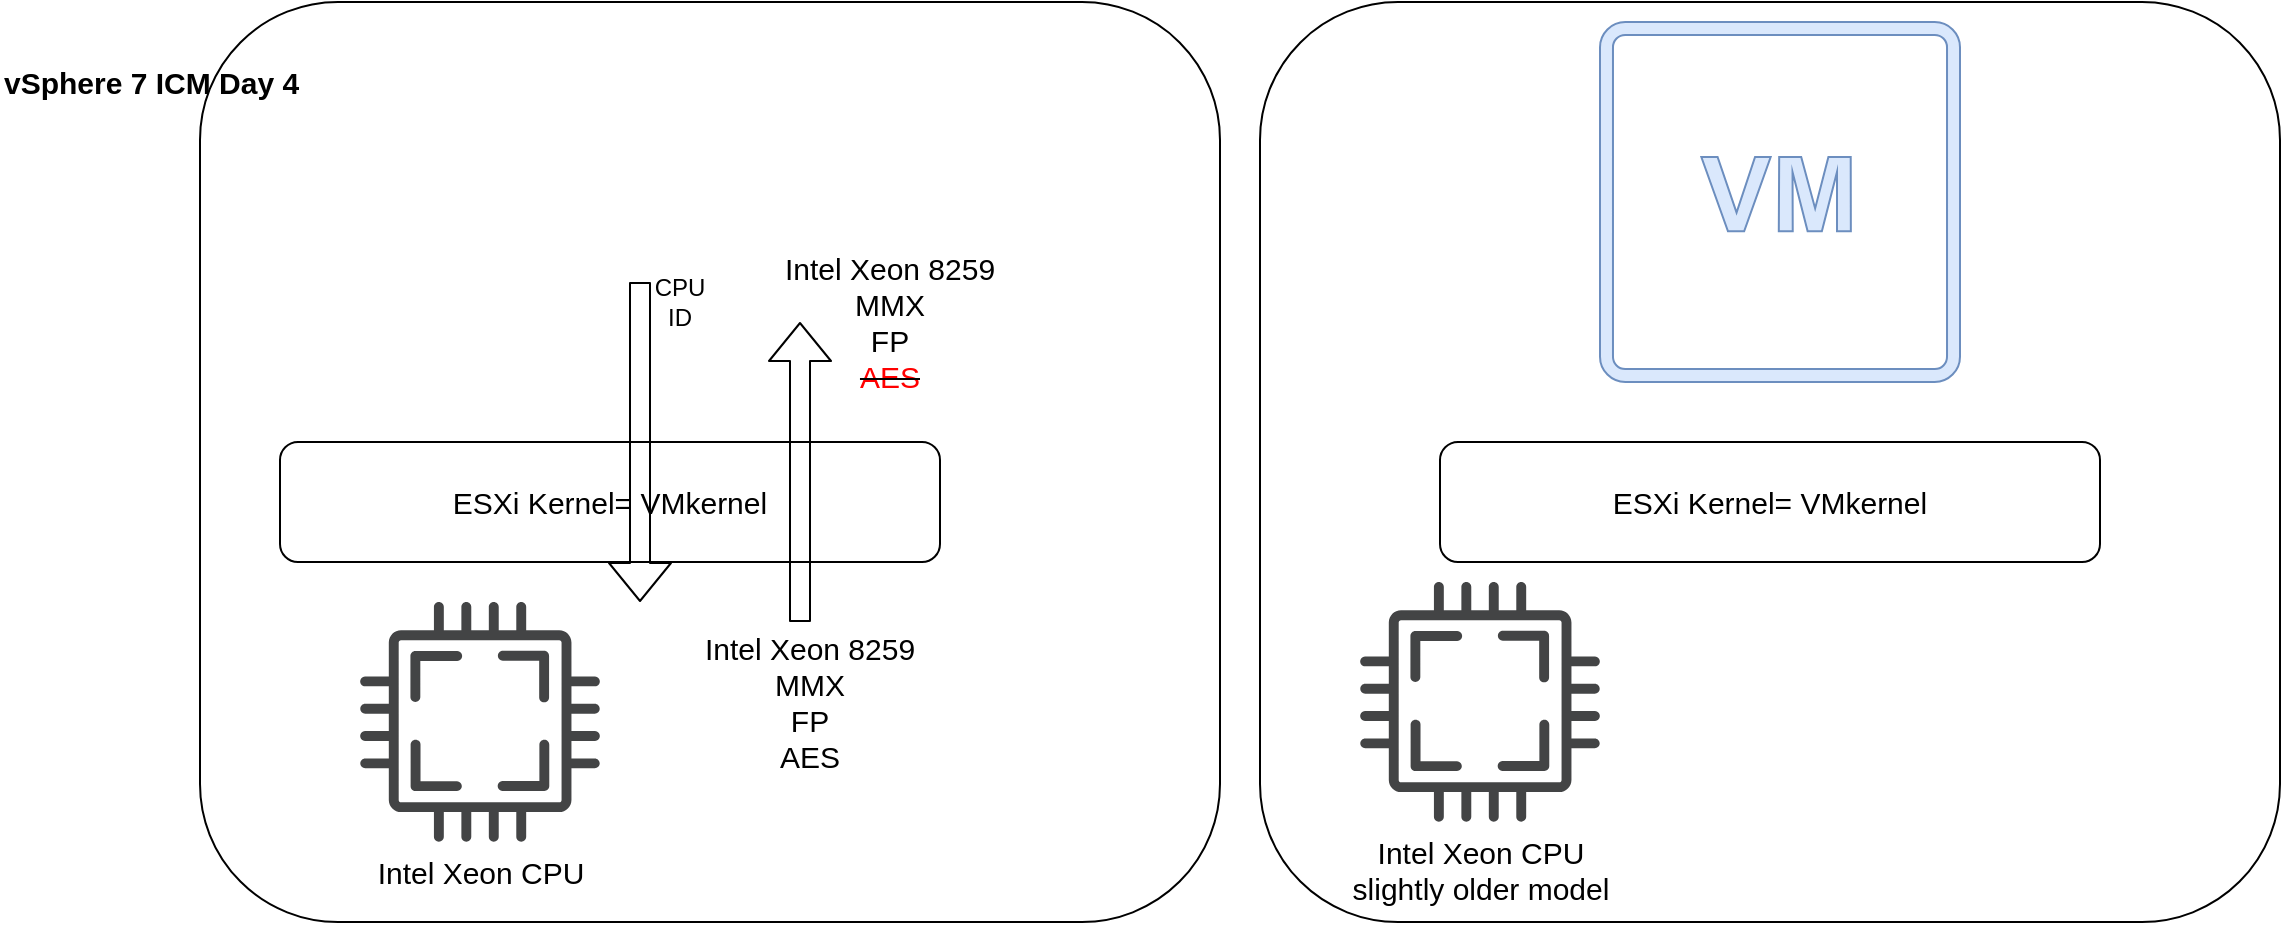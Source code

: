 <mxfile version="13.5.1" type="github" pages="2">
  <diagram id="Zc9U528hUVi_bskWVUuA" name="CPU ID">
    <mxGraphModel dx="1422" dy="783" grid="1" gridSize="10" guides="1" tooltips="1" connect="1" arrows="1" fold="1" page="1" pageScale="1" pageWidth="1169" pageHeight="827" math="0" shadow="0">
      <root>
        <mxCell id="_4qLT6foax8wIwpMmzaU-0" />
        <mxCell id="_4qLT6foax8wIwpMmzaU-1" parent="_4qLT6foax8wIwpMmzaU-0" />
        <mxCell id="_4qLT6foax8wIwpMmzaU-45" value="" style="rounded=1;whiteSpace=wrap;html=1;fontSize=15;align=center;" parent="_4qLT6foax8wIwpMmzaU-1" vertex="1">
          <mxGeometry x="140" y="10" width="510" height="460" as="geometry" />
        </mxCell>
        <mxCell id="_4qLT6foax8wIwpMmzaU-32" value="vSphere 7 ICM Day 4" style="text;html=1;strokeColor=none;fillColor=none;align=left;verticalAlign=middle;whiteSpace=wrap;rounded=0;fontStyle=1;fontSize=15;" parent="_4qLT6foax8wIwpMmzaU-1" vertex="1">
          <mxGeometry x="40" y="40" width="210" height="20" as="geometry" />
        </mxCell>
        <mxCell id="_4qLT6foax8wIwpMmzaU-34" value="Intel Xeon CPU" style="pointerEvents=1;shadow=0;dashed=0;html=1;strokeColor=none;fillColor=#434445;aspect=fixed;labelPosition=center;verticalLabelPosition=bottom;verticalAlign=top;align=center;outlineConnect=0;shape=mxgraph.vvd.cpu;fontSize=15;" parent="_4qLT6foax8wIwpMmzaU-1" vertex="1">
          <mxGeometry x="220" y="310" width="120" height="120" as="geometry" />
        </mxCell>
        <mxCell id="_4qLT6foax8wIwpMmzaU-35" value="vCPU" style="pointerEvents=1;shadow=0;dashed=0;html=1;strokeColor=none;fillColor=#434445;aspect=fixed;labelPosition=center;verticalLabelPosition=bottom;verticalAlign=top;align=center;outlineConnect=0;shape=mxgraph.vvd.cpu;fontSize=15;" parent="_4qLT6foax8wIwpMmzaU-1" vertex="1">
          <mxGeometry x="850" y="135" width="50" height="50" as="geometry" />
        </mxCell>
        <mxCell id="_4qLT6foax8wIwpMmzaU-36" value="ESXi Kernel= VMkernel" style="rounded=1;whiteSpace=wrap;html=1;align=center;fontSize=15;" parent="_4qLT6foax8wIwpMmzaU-1" vertex="1">
          <mxGeometry x="180" y="230" width="330" height="60" as="geometry" />
        </mxCell>
        <mxCell id="_4qLT6foax8wIwpMmzaU-40" value="CPU ID" style="text;html=1;strokeColor=none;fillColor=none;align=center;verticalAlign=middle;whiteSpace=wrap;rounded=0;" parent="_4qLT6foax8wIwpMmzaU-1" vertex="1">
          <mxGeometry x="360" y="150" width="40" height="20" as="geometry" />
        </mxCell>
        <mxCell id="_4qLT6foax8wIwpMmzaU-41" value="" style="shape=flexArrow;endArrow=classic;html=1;fontSize=15;" parent="_4qLT6foax8wIwpMmzaU-1" edge="1">
          <mxGeometry width="50" height="50" relative="1" as="geometry">
            <mxPoint x="360" y="150" as="sourcePoint" />
            <mxPoint x="360" y="310" as="targetPoint" />
          </mxGeometry>
        </mxCell>
        <mxCell id="_4qLT6foax8wIwpMmzaU-42" value="" style="shape=flexArrow;endArrow=classic;html=1;fontSize=15;" parent="_4qLT6foax8wIwpMmzaU-1" edge="1">
          <mxGeometry width="50" height="50" relative="1" as="geometry">
            <mxPoint x="440" y="320" as="sourcePoint" />
            <mxPoint x="440" y="170" as="targetPoint" />
          </mxGeometry>
        </mxCell>
        <mxCell id="_4qLT6foax8wIwpMmzaU-44" value="Intel Xeon 8259&lt;br&gt;MMX&lt;br&gt;FP&lt;br&gt;AES" style="text;html=1;strokeColor=none;fillColor=none;align=center;verticalAlign=middle;whiteSpace=wrap;rounded=0;fontSize=15;" parent="_4qLT6foax8wIwpMmzaU-1" vertex="1">
          <mxGeometry x="360" y="350" width="170" height="20" as="geometry" />
        </mxCell>
        <mxCell id="_4qLT6foax8wIwpMmzaU-46" value="" style="rounded=1;whiteSpace=wrap;html=1;fontSize=15;align=center;" parent="_4qLT6foax8wIwpMmzaU-1" vertex="1">
          <mxGeometry x="670" y="10" width="510" height="460" as="geometry" />
        </mxCell>
        <mxCell id="_4qLT6foax8wIwpMmzaU-47" value="ESXi Kernel= VMkernel" style="rounded=1;whiteSpace=wrap;html=1;align=center;fontSize=15;" parent="_4qLT6foax8wIwpMmzaU-1" vertex="1">
          <mxGeometry x="760" y="230" width="330" height="60" as="geometry" />
        </mxCell>
        <mxCell id="_4qLT6foax8wIwpMmzaU-48" value="Intel Xeon CPU&lt;br&gt;slightly older model" style="pointerEvents=1;shadow=0;dashed=0;html=1;strokeColor=none;fillColor=#434445;aspect=fixed;labelPosition=center;verticalLabelPosition=bottom;verticalAlign=top;align=center;outlineConnect=0;shape=mxgraph.vvd.cpu;fontSize=15;" parent="_4qLT6foax8wIwpMmzaU-1" vertex="1">
          <mxGeometry x="720" y="300" width="120" height="120" as="geometry" />
        </mxCell>
        <mxCell id="_4qLT6foax8wIwpMmzaU-33" value="" style="pointerEvents=1;shadow=0;dashed=0;html=1;strokeColor=#6c8ebf;fillColor=#dae8fc;aspect=fixed;labelPosition=center;verticalLabelPosition=bottom;verticalAlign=top;align=center;outlineConnect=0;shape=mxgraph.vvd.virtual_machine;" parent="_4qLT6foax8wIwpMmzaU-1" vertex="1">
          <mxGeometry x="840" y="20" width="180" height="180" as="geometry" />
        </mxCell>
        <mxCell id="_4qLT6foax8wIwpMmzaU-49" value="Intel Xeon 8259&lt;br&gt;MMX&lt;br&gt;FP&lt;br&gt;&lt;strike&gt;&lt;font color=&quot;#ff0000&quot;&gt;AES&lt;/font&gt;&lt;/strike&gt;" style="text;html=1;strokeColor=none;fillColor=none;align=center;verticalAlign=middle;whiteSpace=wrap;rounded=0;fontSize=15;" parent="_4qLT6foax8wIwpMmzaU-1" vertex="1">
          <mxGeometry x="400" y="160" width="170" height="20" as="geometry" />
        </mxCell>
      </root>
    </mxGraphModel>
  </diagram>
  <diagram id="ZOHpCJPBtQfwrr9czjj1" name="Backup and Snapshots">
    <mxGraphModel dx="1422" dy="783" grid="1" gridSize="10" guides="1" tooltips="1" connect="1" arrows="1" fold="1" page="1" pageScale="1" pageWidth="1169" pageHeight="827" math="0" shadow="0">
      <root>
        <mxCell id="MjEedsL5CeEBihyJlowK-0" />
        <mxCell id="MjEedsL5CeEBihyJlowK-1" parent="MjEedsL5CeEBihyJlowK-0" />
        <mxCell id="MjEedsL5CeEBihyJlowK-2" value="" style="shape=cylinder;whiteSpace=wrap;html=1;boundedLbl=1;backgroundOutline=1;fontSize=15;align=center;fillColor=#fff2cc;strokeColor=#d6b656;" parent="MjEedsL5CeEBihyJlowK-1" vertex="1">
          <mxGeometry x="160" y="120" width="440" height="670" as="geometry" />
        </mxCell>
        <mxCell id="MjEedsL5CeEBihyJlowK-3" value="vm1-flat.vmdk (10GB)" style="rounded=1;whiteSpace=wrap;html=1;align=left;fontSize=15;fillColor=#f8cecc;strokeColor=#b85450;" parent="MjEedsL5CeEBihyJlowK-1" vertex="1">
          <mxGeometry x="210" y="240" width="330" height="60" as="geometry" />
        </mxCell>
        <mxCell id="MjEedsL5CeEBihyJlowK-5" value="" style="pointerEvents=1;shadow=0;dashed=0;html=1;strokeColor=none;fillColor=#434445;aspect=fixed;labelPosition=center;verticalLabelPosition=bottom;verticalAlign=top;align=center;outlineConnect=0;shape=mxgraph.vvd.virtual_machine;" parent="MjEedsL5CeEBihyJlowK-1" vertex="1">
          <mxGeometry x="30" y="20" width="100" height="100" as="geometry" />
        </mxCell>
        <mxCell id="MjEedsL5CeEBihyJlowK-6" value="FROZEN FOR DISK WRITES" style="text;html=1;strokeColor=none;fillColor=none;align=center;verticalAlign=middle;whiteSpace=wrap;rounded=0;fontSize=15;" parent="MjEedsL5CeEBihyJlowK-1" vertex="1">
          <mxGeometry x="520" y="260" width="40" height="20" as="geometry" />
        </mxCell>
        <mxCell id="MjEedsL5CeEBihyJlowK-7" value="10GB&lt;br&gt;" style="pointerEvents=1;shadow=0;dashed=0;html=1;strokeColor=none;fillColor=#434445;aspect=fixed;labelPosition=center;verticalLabelPosition=bottom;verticalAlign=top;align=center;outlineConnect=0;shape=mxgraph.vvd.datastore;fontSize=15;" parent="MjEedsL5CeEBihyJlowK-1" vertex="1">
          <mxGeometry x="50" y="150" width="50" height="39" as="geometry" />
        </mxCell>
        <mxCell id="MjEedsL5CeEBihyJlowK-8" value="" style="endArrow=none;html=1;fontSize=15;" parent="MjEedsL5CeEBihyJlowK-1" source="MjEedsL5CeEBihyJlowK-7" target="MjEedsL5CeEBihyJlowK-5" edge="1">
          <mxGeometry width="50" height="50" relative="1" as="geometry">
            <mxPoint x="370" y="450" as="sourcePoint" />
            <mxPoint x="420" y="400" as="targetPoint" />
          </mxGeometry>
        </mxCell>
        <mxCell id="MjEedsL5CeEBihyJlowK-9" value="" style="endArrow=none;html=1;fontSize=15;entryX=0;entryY=0.5;entryDx=0;entryDy=0;" parent="MjEedsL5CeEBihyJlowK-1" target="MjEedsL5CeEBihyJlowK-12" edge="1">
          <mxGeometry width="50" height="50" relative="1" as="geometry">
            <mxPoint x="60" y="220" as="sourcePoint" />
            <mxPoint x="220" y="408.235" as="targetPoint" />
          </mxGeometry>
        </mxCell>
        <mxCell id="MjEedsL5CeEBihyJlowK-10" value="disk writes" style="text;html=1;strokeColor=none;fillColor=none;align=center;verticalAlign=middle;whiteSpace=wrap;rounded=0;fontSize=15;" parent="MjEedsL5CeEBihyJlowK-1" vertex="1">
          <mxGeometry x="70" y="260" width="40" height="20" as="geometry" />
        </mxCell>
        <mxCell id="MjEedsL5CeEBihyJlowK-12" value="delta disk&lt;br&gt;" style="rounded=1;whiteSpace=wrap;html=1;align=left;fontSize=15;" parent="MjEedsL5CeEBihyJlowK-1" vertex="1">
          <mxGeometry x="220" y="320" width="70" height="60" as="geometry" />
        </mxCell>
        <mxCell id="MjEedsL5CeEBihyJlowK-14" value="FROZEN FOR DISK WRITES" style="text;html=1;strokeColor=none;fillColor=none;align=center;verticalAlign=middle;whiteSpace=wrap;rounded=0;fontSize=15;" parent="MjEedsL5CeEBihyJlowK-1" vertex="1">
          <mxGeometry x="310" y="340" width="40" height="20" as="geometry" />
        </mxCell>
        <mxCell id="MjEedsL5CeEBihyJlowK-15" value="" style="pointerEvents=1;shadow=0;dashed=0;html=1;strokeColor=none;fillColor=#434445;aspect=fixed;labelPosition=center;verticalLabelPosition=bottom;verticalAlign=top;align=center;outlineConnect=0;shape=mxgraph.vvd.virtual_machine;" parent="MjEedsL5CeEBihyJlowK-1" vertex="1">
          <mxGeometry x="760" y="20" width="100" height="100" as="geometry" />
        </mxCell>
        <mxCell id="MjEedsL5CeEBihyJlowK-16" value="Backup VM" style="text;html=1;strokeColor=none;fillColor=none;align=center;verticalAlign=middle;whiteSpace=wrap;rounded=0;fontSize=15;" parent="MjEedsL5CeEBihyJlowK-1" vertex="1">
          <mxGeometry x="880" y="70" width="40" height="20" as="geometry" />
        </mxCell>
        <mxCell id="MjEedsL5CeEBihyJlowK-17" value="10GB&lt;br&gt;" style="pointerEvents=1;shadow=0;dashed=0;html=1;strokeColor=none;fillColor=#434445;aspect=fixed;labelPosition=center;verticalLabelPosition=bottom;verticalAlign=top;align=center;outlineConnect=0;shape=mxgraph.vvd.datastore;fontSize=15;" parent="MjEedsL5CeEBihyJlowK-1" vertex="1">
          <mxGeometry x="840" y="140" width="50" height="39" as="geometry" />
        </mxCell>
        <mxCell id="MjEedsL5CeEBihyJlowK-18" value="" style="endArrow=none;html=1;fontSize=15;" parent="MjEedsL5CeEBihyJlowK-1" source="MjEedsL5CeEBihyJlowK-17" target="MjEedsL5CeEBihyJlowK-15" edge="1">
          <mxGeometry width="50" height="50" relative="1" as="geometry">
            <mxPoint x="370" y="450" as="sourcePoint" />
            <mxPoint x="420" y="400" as="targetPoint" />
          </mxGeometry>
        </mxCell>
        <mxCell id="MjEedsL5CeEBihyJlowK-19" value="" style="endArrow=none;html=1;fontSize=15;" parent="MjEedsL5CeEBihyJlowK-1" source="MjEedsL5CeEBihyJlowK-15" target="MjEedsL5CeEBihyJlowK-3" edge="1">
          <mxGeometry width="50" height="50" relative="1" as="geometry">
            <mxPoint x="70" y="230" as="sourcePoint" />
            <mxPoint x="230" y="360" as="targetPoint" />
          </mxGeometry>
        </mxCell>
        <mxCell id="MjEedsL5CeEBihyJlowK-20" value="Windows Physical Server&lt;br&gt;Running Backup SW&lt;br&gt;&lt;br&gt;Disk mount behaviour &amp;amp; signaturing" style="rounded=1;whiteSpace=wrap;html=1;fontSize=15;align=center;" parent="MjEedsL5CeEBihyJlowK-1" vertex="1">
          <mxGeometry x="820" y="360" width="180" height="180" as="geometry" />
        </mxCell>
        <mxCell id="MjEedsL5CeEBihyJlowK-21" value="" style="shape=flexArrow;endArrow=classic;startArrow=classic;html=1;fontSize=15;exitX=0;exitY=1;exitDx=0;exitDy=0;" parent="MjEedsL5CeEBihyJlowK-1" source="MjEedsL5CeEBihyJlowK-6" target="MjEedsL5CeEBihyJlowK-20" edge="1">
          <mxGeometry width="50" height="50" relative="1" as="geometry">
            <mxPoint x="600" y="480" as="sourcePoint" />
            <mxPoint x="420" y="400" as="targetPoint" />
          </mxGeometry>
        </mxCell>
        <mxCell id="MjEedsL5CeEBihyJlowK-24" value="Text" style="edgeLabel;html=1;align=center;verticalAlign=middle;resizable=0;points=[];fontSize=15;" parent="MjEedsL5CeEBihyJlowK-21" vertex="1" connectable="0">
          <mxGeometry x="-0.63" y="11" relative="1" as="geometry">
            <mxPoint as="offset" />
          </mxGeometry>
        </mxCell>
        <mxCell id="MjEedsL5CeEBihyJlowK-22" value="Generic WIndows Server" style="rounded=1;whiteSpace=wrap;html=1;fontSize=15;align=center;" parent="MjEedsL5CeEBihyJlowK-1" vertex="1">
          <mxGeometry x="810" y="570" width="180" height="180" as="geometry" />
        </mxCell>
        <mxCell id="MjEedsL5CeEBihyJlowK-23" value="SAN LUN&lt;br&gt;Presentation/ACL&lt;br&gt;limited visbility to ESXi hosts only" style="text;html=1;strokeColor=none;fillColor=none;align=center;verticalAlign=middle;whiteSpace=wrap;rounded=0;fontSize=15;" parent="MjEedsL5CeEBihyJlowK-1" vertex="1">
          <mxGeometry x="270" y="450" width="190" height="150" as="geometry" />
        </mxCell>
      </root>
    </mxGraphModel>
  </diagram>
</mxfile>

